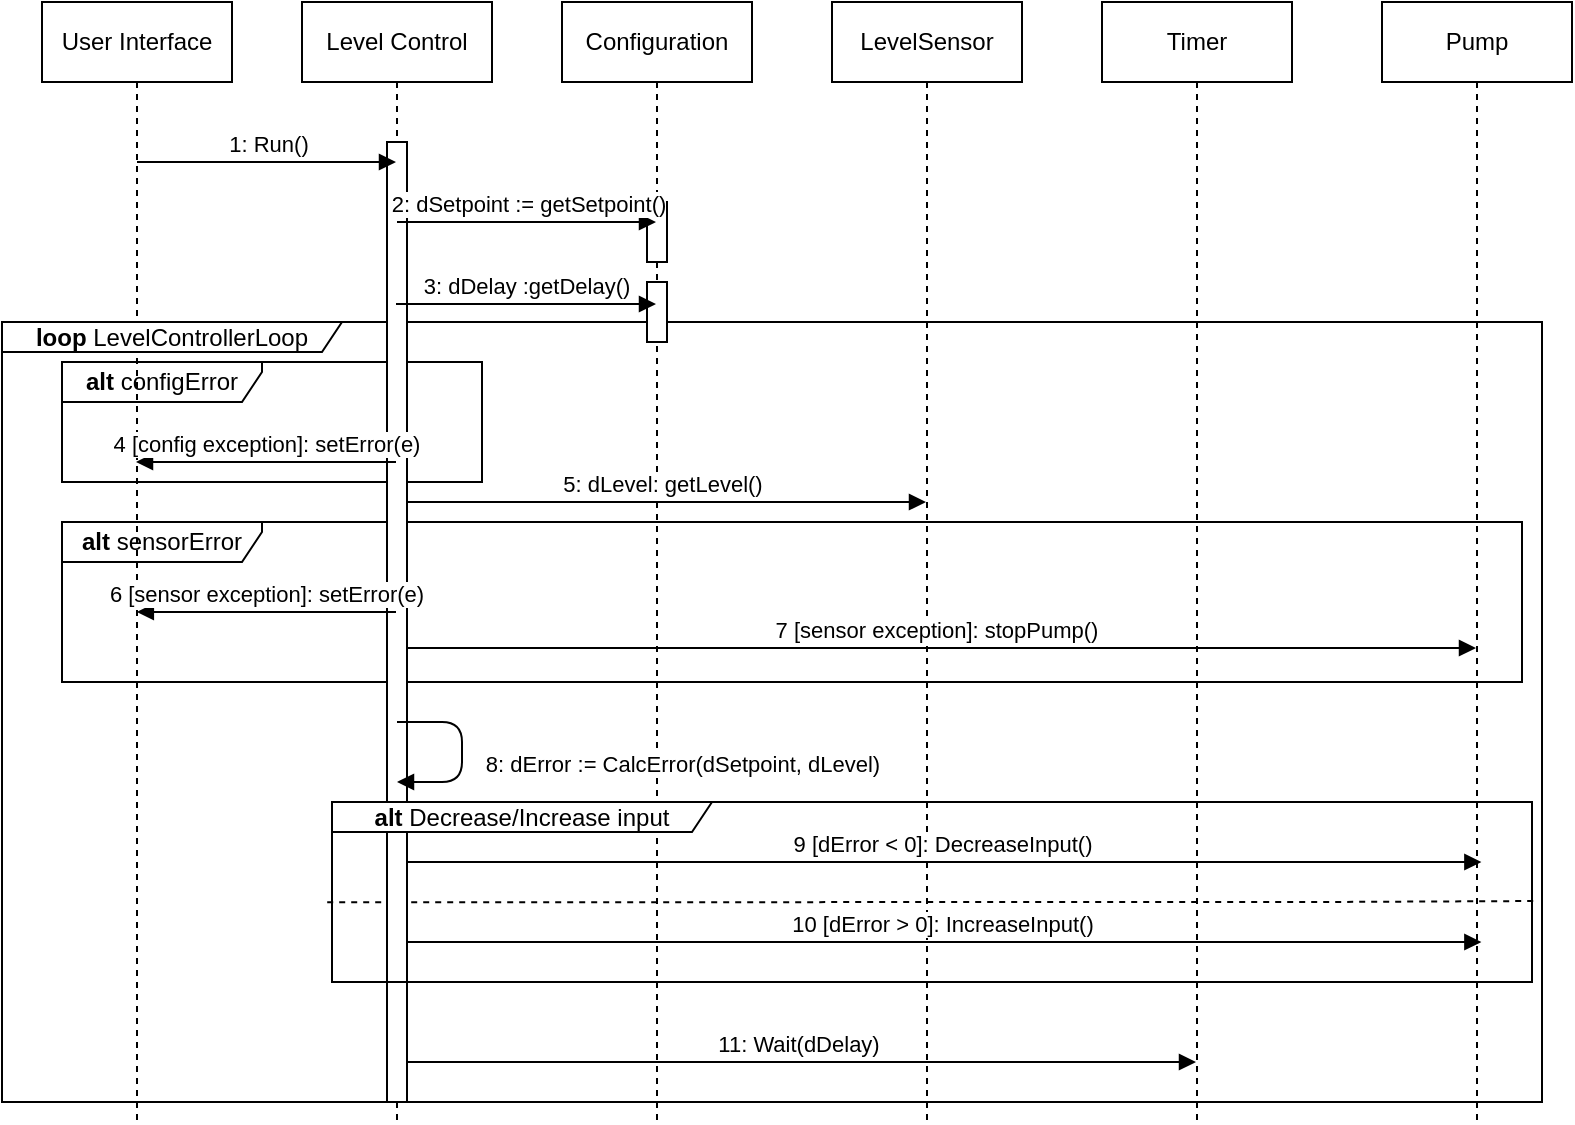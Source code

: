 <mxfile>
    <diagram id="vckkwV_smAUlrpQs1JhD" name="Page-1">
        <mxGraphModel dx="948" dy="545" grid="1" gridSize="10" guides="1" tooltips="1" connect="1" arrows="1" fold="1" page="1" pageScale="1" pageWidth="850" pageHeight="1100" math="0" shadow="0">
            <root>
                <mxCell id="0"/>
                <mxCell id="1" parent="0"/>
                <mxCell id="73" value="11: Wait(dDelay)" style="html=1;verticalAlign=bottom;endArrow=block;" edge="1" parent="1" source="3" target="51">
                    <mxGeometry width="80" relative="1" as="geometry">
                        <mxPoint x="210" y="610" as="sourcePoint"/>
                        <mxPoint x="340" y="610" as="targetPoint"/>
                        <Array as="points">
                            <mxPoint x="293" y="610"/>
                        </Array>
                    </mxGeometry>
                </mxCell>
                <mxCell id="66" value="&lt;b&gt;alt &lt;/b&gt;sensorError" style="shape=umlFrame;whiteSpace=wrap;html=1;width=100;height=20;" vertex="1" parent="1">
                    <mxGeometry x="40" y="340" width="730" height="80" as="geometry"/>
                </mxCell>
                <mxCell id="60" value="&lt;b&gt;alt &lt;/b&gt;configError" style="shape=umlFrame;whiteSpace=wrap;html=1;width=100;height=20;" vertex="1" parent="1">
                    <mxGeometry x="40" y="260" width="210" height="60" as="geometry"/>
                </mxCell>
                <mxCell id="3" value="Level Control" style="shape=umlLifeline;perimeter=lifelinePerimeter;whiteSpace=wrap;html=1;container=0;collapsible=0;recursiveResize=0;outlineConnect=0;" parent="1" vertex="1">
                    <mxGeometry x="160" y="80" width="95" height="560" as="geometry"/>
                </mxCell>
                <mxCell id="39" value="LevelSensor" style="shape=umlLifeline;perimeter=lifelinePerimeter;whiteSpace=wrap;html=1;container=0;collapsible=0;recursiveResize=0;outlineConnect=0;" parent="1" vertex="1">
                    <mxGeometry x="425" y="80" width="95" height="560" as="geometry"/>
                </mxCell>
                <mxCell id="40" value="User Interface" style="shape=umlLifeline;perimeter=lifelinePerimeter;whiteSpace=wrap;html=1;container=0;collapsible=0;recursiveResize=0;outlineConnect=0;" parent="1" vertex="1">
                    <mxGeometry x="30" y="80" width="95" height="560" as="geometry"/>
                </mxCell>
                <mxCell id="50" value="Configuration" style="shape=umlLifeline;perimeter=lifelinePerimeter;whiteSpace=wrap;html=1;container=0;collapsible=0;recursiveResize=0;outlineConnect=0;" vertex="1" parent="1">
                    <mxGeometry x="290" y="80" width="95" height="560" as="geometry"/>
                </mxCell>
                <mxCell id="51" value="Timer" style="shape=umlLifeline;perimeter=lifelinePerimeter;whiteSpace=wrap;html=1;container=0;collapsible=0;recursiveResize=0;outlineConnect=0;" vertex="1" parent="1">
                    <mxGeometry x="560" y="80" width="95" height="560" as="geometry"/>
                </mxCell>
                <mxCell id="52" value="Pump" style="shape=umlLifeline;perimeter=lifelinePerimeter;whiteSpace=wrap;html=1;container=0;collapsible=0;recursiveResize=0;outlineConnect=0;" vertex="1" parent="1">
                    <mxGeometry x="700" y="80" width="95" height="560" as="geometry"/>
                </mxCell>
                <mxCell id="62" value="5: dLevel: getLevel()" style="html=1;verticalAlign=bottom;endArrow=block;" edge="1" parent="1" source="3" target="39">
                    <mxGeometry width="80" relative="1" as="geometry">
                        <mxPoint x="280" y="350" as="sourcePoint"/>
                        <mxPoint x="360" y="350" as="targetPoint"/>
                        <Array as="points">
                            <mxPoint x="270" y="330"/>
                            <mxPoint x="310" y="330"/>
                            <mxPoint x="410" y="330"/>
                        </Array>
                    </mxGeometry>
                </mxCell>
                <mxCell id="65" value="7 [sensor exception]: stopPump()" style="html=1;verticalAlign=bottom;endArrow=block;" edge="1" parent="1">
                    <mxGeometry width="80" relative="1" as="geometry">
                        <mxPoint x="207.31" y="403" as="sourcePoint"/>
                        <mxPoint x="747" y="403" as="targetPoint"/>
                        <Array as="points">
                            <mxPoint x="520" y="403"/>
                        </Array>
                    </mxGeometry>
                </mxCell>
                <mxCell id="67" value="&lt;b&gt;loop &lt;/b&gt;LevelControllerLoop" style="shape=umlFrame;whiteSpace=wrap;html=1;width=170;height=15;" vertex="1" parent="1">
                    <mxGeometry x="10" y="240" width="770" height="390" as="geometry"/>
                </mxCell>
                <mxCell id="69" value="9 [dError &amp;lt; 0]: DecreaseInput()" style="html=1;verticalAlign=bottom;endArrow=block;" edge="1" parent="1">
                    <mxGeometry width="80" relative="1" as="geometry">
                        <mxPoint x="210.0" y="510" as="sourcePoint"/>
                        <mxPoint x="749.69" y="510" as="targetPoint"/>
                        <Array as="points">
                            <mxPoint x="552.69" y="510"/>
                        </Array>
                    </mxGeometry>
                </mxCell>
                <mxCell id="70" value="10 [dError &amp;gt; 0]: IncreaseInput()" style="html=1;verticalAlign=bottom;endArrow=block;" edge="1" parent="1">
                    <mxGeometry width="80" relative="1" as="geometry">
                        <mxPoint x="210.0" y="550" as="sourcePoint"/>
                        <mxPoint x="749.69" y="550" as="targetPoint"/>
                        <Array as="points">
                            <mxPoint x="562.69" y="550"/>
                        </Array>
                    </mxGeometry>
                </mxCell>
                <mxCell id="72" value="" style="endArrow=none;dashed=1;html=1;exitX=-0.004;exitY=0.557;exitDx=0;exitDy=0;exitPerimeter=0;entryX=1.004;entryY=0.55;entryDx=0;entryDy=0;entryPerimeter=0;" edge="1" parent="1" source="71" target="71">
                    <mxGeometry width="50" height="50" relative="1" as="geometry">
                        <mxPoint x="360" y="580" as="sourcePoint"/>
                        <mxPoint x="410" y="530" as="targetPoint"/>
                        <Array as="points">
                            <mxPoint x="640" y="530"/>
                            <mxPoint x="670" y="530"/>
                        </Array>
                    </mxGeometry>
                </mxCell>
                <mxCell id="74" value="" style="html=1;points=[];perimeter=orthogonalPerimeter;" vertex="1" parent="1">
                    <mxGeometry x="202.5" y="150" width="10" height="480" as="geometry"/>
                </mxCell>
                <mxCell id="58" value="4 [config exception]: setError(e)" style="html=1;verticalAlign=bottom;endArrow=block;" edge="1" parent="1">
                    <mxGeometry width="80" relative="1" as="geometry">
                        <mxPoint x="207" y="310" as="sourcePoint"/>
                        <mxPoint x="77" y="310" as="targetPoint"/>
                    </mxGeometry>
                </mxCell>
                <mxCell id="64" value="6 [sensor exception]: setError(e)" style="html=1;verticalAlign=bottom;endArrow=block;" edge="1" parent="1">
                    <mxGeometry width="80" relative="1" as="geometry">
                        <mxPoint x="207" y="385" as="sourcePoint"/>
                        <mxPoint x="77.429" y="385" as="targetPoint"/>
                    </mxGeometry>
                </mxCell>
                <mxCell id="71" value="&lt;b&gt;alt &lt;/b&gt;Decrease/Increase input" style="shape=umlFrame;whiteSpace=wrap;html=1;width=190;height=15;" vertex="1" parent="1">
                    <mxGeometry x="175" y="480" width="600" height="90" as="geometry"/>
                </mxCell>
                <mxCell id="68" value="8: dError := CalcError(dSetpoint, dLevel)" style="html=1;verticalAlign=bottom;endArrow=block;" edge="1" parent="1" source="3" target="3">
                    <mxGeometry x="0.315" y="-110" width="80" relative="1" as="geometry">
                        <mxPoint x="240" y="460" as="sourcePoint"/>
                        <mxPoint x="320" y="460" as="targetPoint"/>
                        <Array as="points">
                            <mxPoint x="240" y="440"/>
                            <mxPoint x="240" y="470"/>
                        </Array>
                        <mxPoint x="110" y="110" as="offset"/>
                    </mxGeometry>
                </mxCell>
                <mxCell id="54" value="1: Run()" style="html=1;verticalAlign=bottom;endArrow=block;" edge="1" parent="1" source="40" target="3">
                    <mxGeometry width="80" relative="1" as="geometry">
                        <mxPoint x="80" y="150" as="sourcePoint"/>
                        <mxPoint x="160" y="150" as="targetPoint"/>
                        <Array as="points">
                            <mxPoint x="170" y="160"/>
                        </Array>
                    </mxGeometry>
                </mxCell>
                <mxCell id="75" value="" style="html=1;points=[];perimeter=orthogonalPerimeter;" vertex="1" parent="1">
                    <mxGeometry x="332.5" y="180" width="10" height="30" as="geometry"/>
                </mxCell>
                <mxCell id="56" value="2: dSetpoint := getSetpoint()" style="html=1;verticalAlign=bottom;endArrow=block;" edge="1" parent="1" source="3" target="50">
                    <mxGeometry width="80" relative="1" as="geometry">
                        <mxPoint x="250" y="210" as="sourcePoint"/>
                        <mxPoint x="330" y="210" as="targetPoint"/>
                        <Array as="points">
                            <mxPoint x="300" y="190"/>
                        </Array>
                    </mxGeometry>
                </mxCell>
                <mxCell id="76" value="" style="html=1;points=[];perimeter=orthogonalPerimeter;" vertex="1" parent="1">
                    <mxGeometry x="332.5" y="220" width="10" height="30" as="geometry"/>
                </mxCell>
                <mxCell id="57" value="3: dDelay :getDelay()" style="html=1;verticalAlign=bottom;endArrow=block;" edge="1" parent="1">
                    <mxGeometry width="80" relative="1" as="geometry">
                        <mxPoint x="207" y="231" as="sourcePoint"/>
                        <mxPoint x="337" y="231" as="targetPoint"/>
                        <Array as="points">
                            <mxPoint x="290" y="231"/>
                        </Array>
                    </mxGeometry>
                </mxCell>
            </root>
        </mxGraphModel>
    </diagram>
</mxfile>